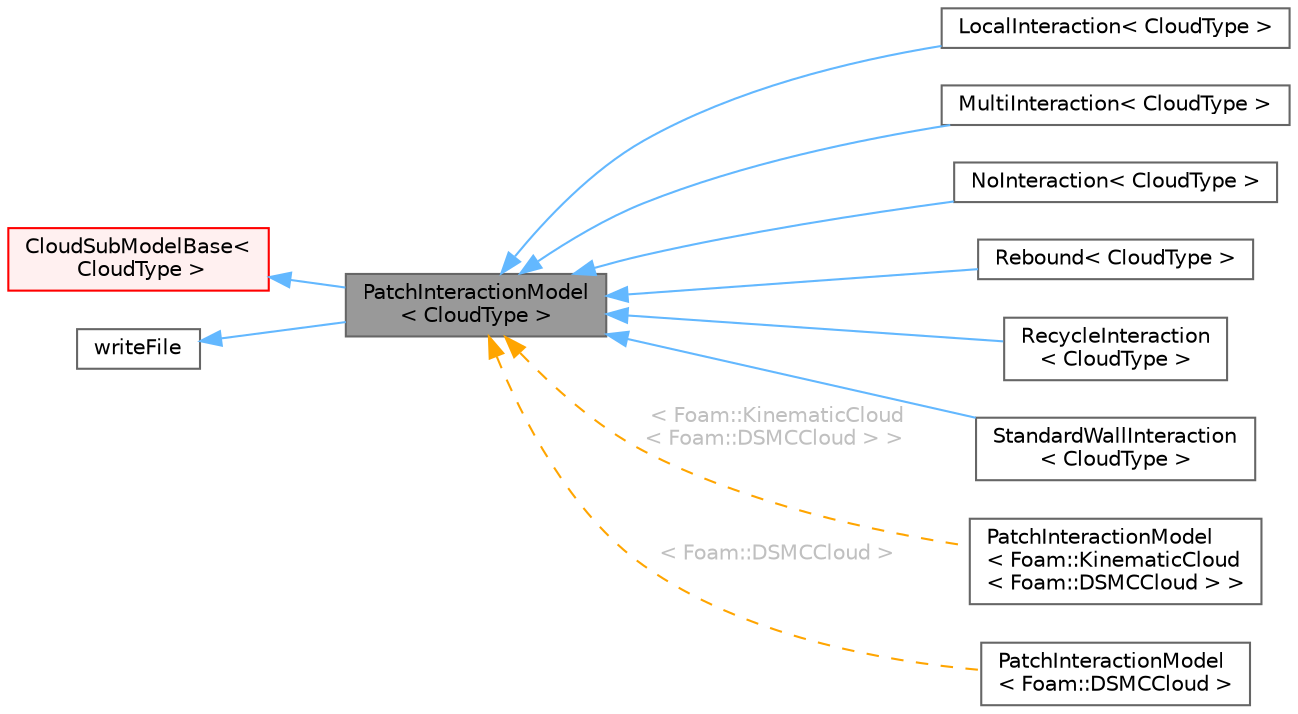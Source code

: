digraph "PatchInteractionModel&lt; CloudType &gt;"
{
 // LATEX_PDF_SIZE
  bgcolor="transparent";
  edge [fontname=Helvetica,fontsize=10,labelfontname=Helvetica,labelfontsize=10];
  node [fontname=Helvetica,fontsize=10,shape=box,height=0.2,width=0.4];
  rankdir="LR";
  Node1 [id="Node000001",label="PatchInteractionModel\l\< CloudType \>",height=0.2,width=0.4,color="gray40", fillcolor="grey60", style="filled", fontcolor="black",tooltip="Templated patch interaction model class."];
  Node2 -> Node1 [id="edge1_Node000001_Node000002",dir="back",color="steelblue1",style="solid",tooltip=" "];
  Node2 [id="Node000002",label="CloudSubModelBase\<\l CloudType \>",height=0.2,width=0.4,color="red", fillcolor="#FFF0F0", style="filled",URL="$classFoam_1_1CloudSubModelBase.html",tooltip="Base class for cloud sub-models."];
  Node4 -> Node1 [id="edge2_Node000001_Node000004",dir="back",color="steelblue1",style="solid",tooltip=" "];
  Node4 [id="Node000004",label="writeFile",height=0.2,width=0.4,color="gray40", fillcolor="white", style="filled",URL="$classFoam_1_1functionObjects_1_1writeFile.html",tooltip="Base class for writing single files from the function objects."];
  Node1 -> Node5 [id="edge3_Node000001_Node000005",dir="back",color="steelblue1",style="solid",tooltip=" "];
  Node5 [id="Node000005",label="LocalInteraction\< CloudType \>",height=0.2,width=0.4,color="gray40", fillcolor="white", style="filled",URL="$classFoam_1_1LocalInteraction.html",tooltip="Patch interaction specified on a patch-by-patch basis."];
  Node1 -> Node6 [id="edge4_Node000001_Node000006",dir="back",color="steelblue1",style="solid",tooltip=" "];
  Node6 [id="Node000006",label="MultiInteraction\< CloudType \>",height=0.2,width=0.4,color="gray40", fillcolor="white", style="filled",URL="$classFoam_1_1MultiInteraction.html",tooltip="Runs multiple patch interaction models in turn. Takes dictionary where all the subdictionaries are th..."];
  Node1 -> Node7 [id="edge5_Node000001_Node000007",dir="back",color="steelblue1",style="solid",tooltip=" "];
  Node7 [id="Node000007",label="NoInteraction\< CloudType \>",height=0.2,width=0.4,color="gray40", fillcolor="white", style="filled",URL="$classFoam_1_1NoInteraction.html",tooltip="Dummy class for 'none' option - will raise an error if any functions are called that require return v..."];
  Node1 -> Node8 [id="edge6_Node000001_Node000008",dir="back",color="steelblue1",style="solid",tooltip=" "];
  Node8 [id="Node000008",label="Rebound\< CloudType \>",height=0.2,width=0.4,color="gray40", fillcolor="white", style="filled",URL="$classFoam_1_1Rebound.html",tooltip="Simple rebound patch interaction model."];
  Node1 -> Node9 [id="edge7_Node000001_Node000009",dir="back",color="steelblue1",style="solid",tooltip=" "];
  Node9 [id="Node000009",label="RecycleInteraction\l\< CloudType \>",height=0.2,width=0.4,color="gray40", fillcolor="white", style="filled",URL="$classFoam_1_1RecycleInteraction.html",tooltip="Patch interaction model to perform parcel transfer and recycle from one patch to another."];
  Node1 -> Node10 [id="edge8_Node000001_Node000010",dir="back",color="steelblue1",style="solid",tooltip=" "];
  Node10 [id="Node000010",label="StandardWallInteraction\l\< CloudType \>",height=0.2,width=0.4,color="gray40", fillcolor="white", style="filled",URL="$classFoam_1_1StandardWallInteraction.html",tooltip="Wall interaction model."];
  Node1 -> Node11 [id="edge9_Node000001_Node000011",dir="back",color="orange",style="dashed",tooltip=" ",label=" \< Foam::KinematicCloud\l\< Foam::DSMCCloud \> \>",fontcolor="grey" ];
  Node11 [id="Node000011",label="PatchInteractionModel\l\< Foam::KinematicCloud\l\< Foam::DSMCCloud \> \>",height=0.2,width=0.4,color="gray40", fillcolor="white", style="filled",URL="$classFoam_1_1PatchInteractionModel.html",tooltip=" "];
  Node1 -> Node12 [id="edge10_Node000001_Node000012",dir="back",color="orange",style="dashed",tooltip=" ",label=" \< Foam::DSMCCloud \>",fontcolor="grey" ];
  Node12 [id="Node000012",label="PatchInteractionModel\l\< Foam::DSMCCloud \>",height=0.2,width=0.4,color="gray40", fillcolor="white", style="filled",URL="$classFoam_1_1PatchInteractionModel.html",tooltip=" "];
}
